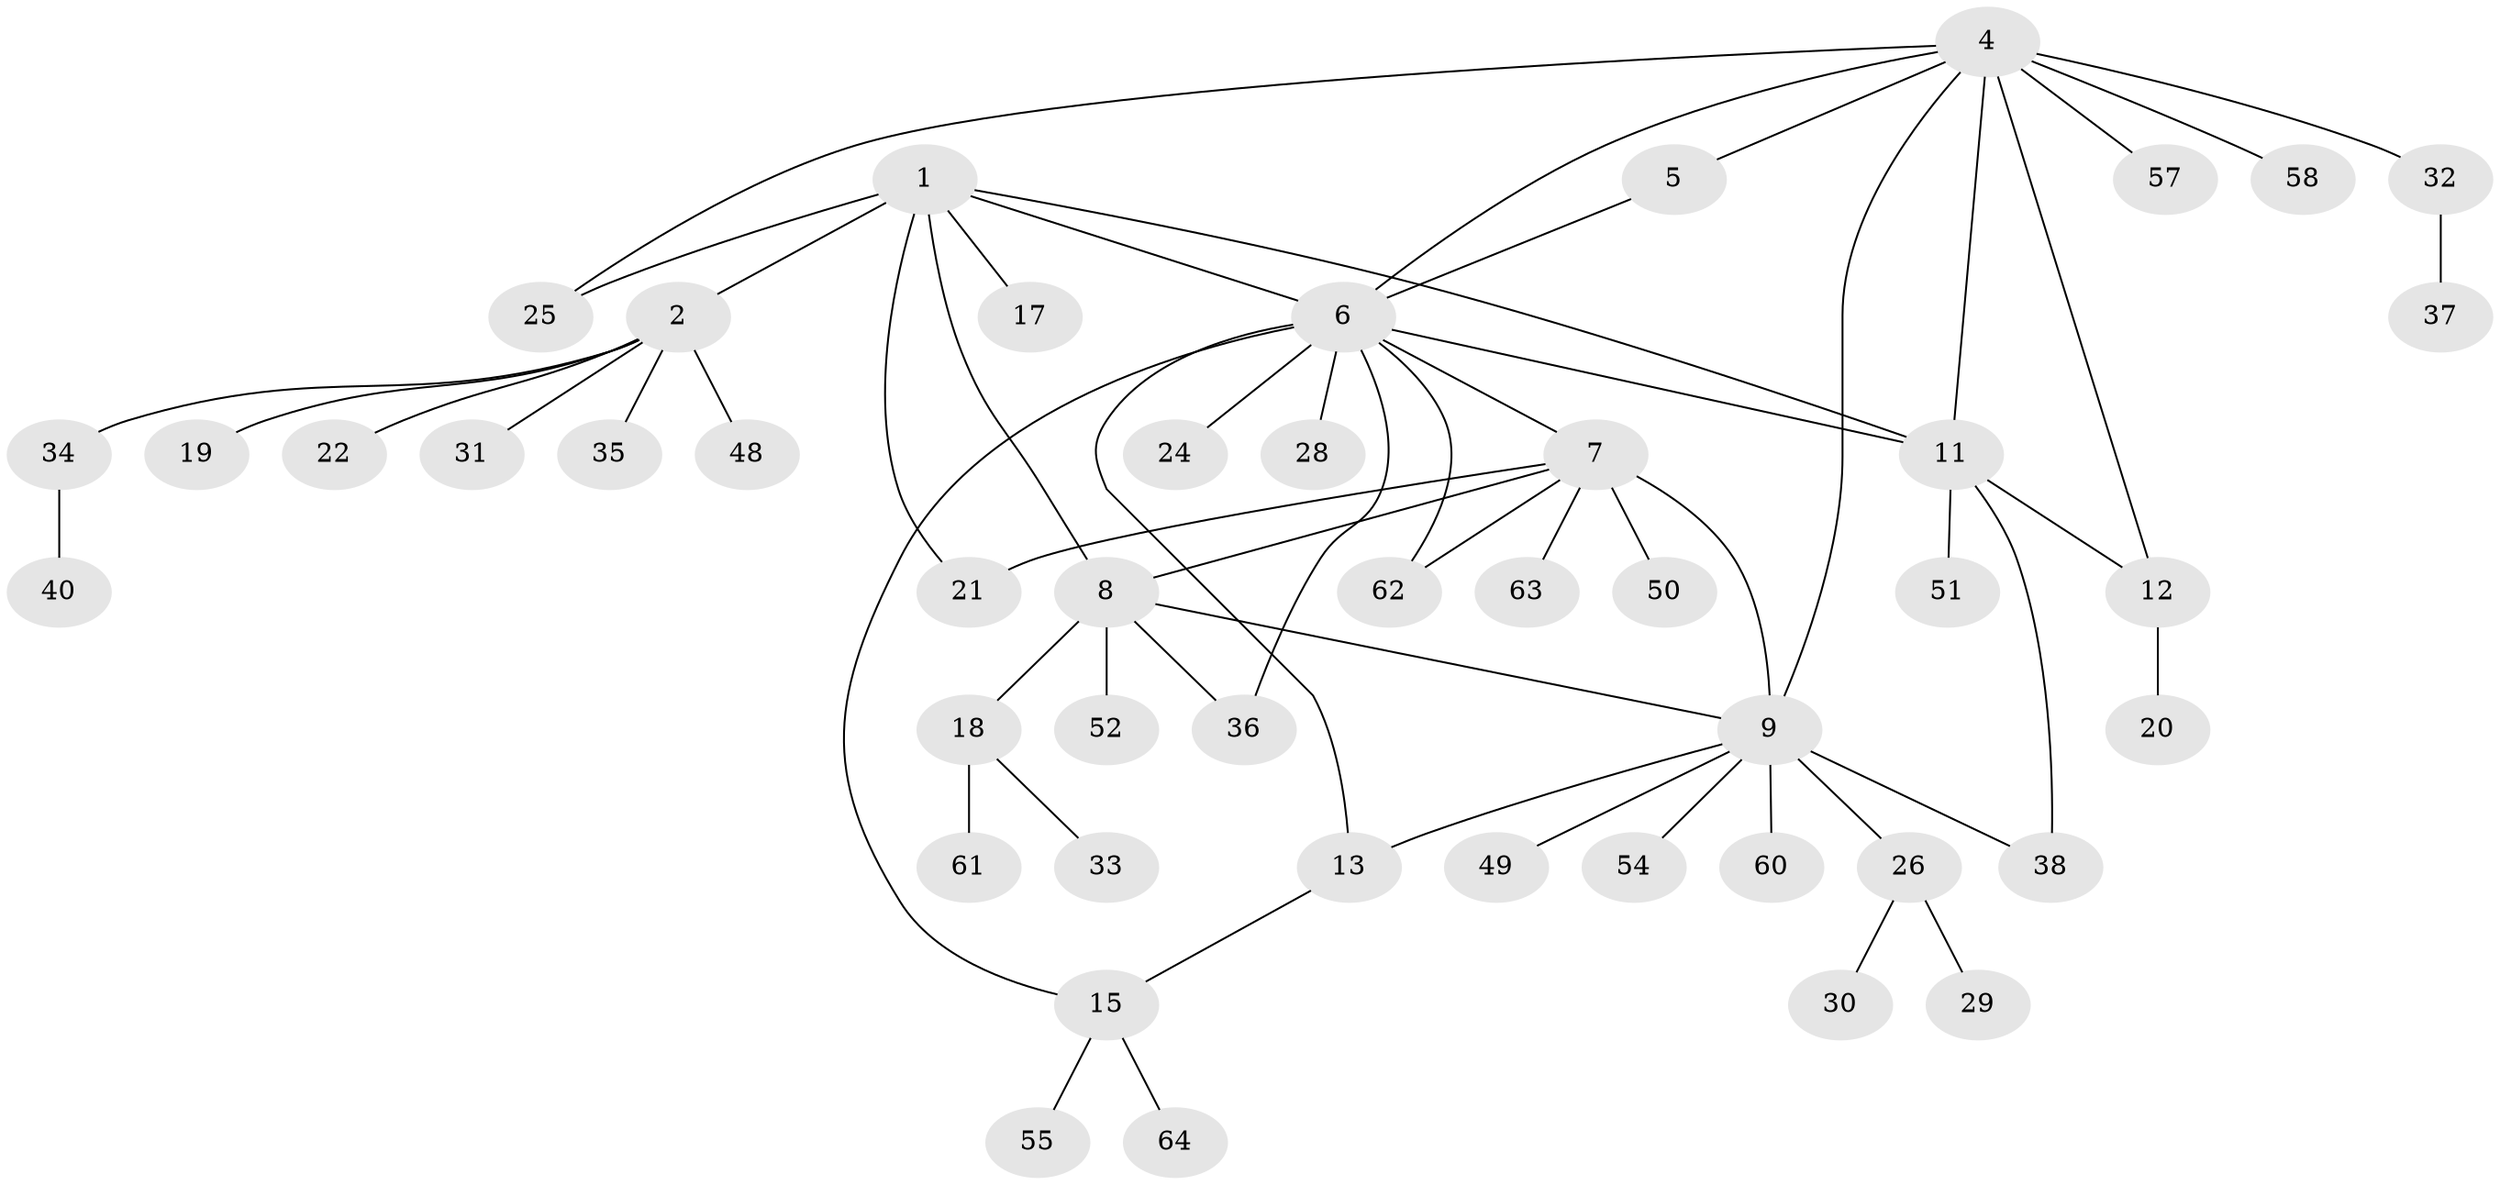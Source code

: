 // original degree distribution, {6: 0.03125, 9: 0.03125, 5: 0.046875, 2: 0.125, 7: 0.0625, 8: 0.015625, 4: 0.046875, 1: 0.578125, 3: 0.0625}
// Generated by graph-tools (version 1.1) at 2025/11/02/27/25 16:11:29]
// undirected, 47 vertices, 60 edges
graph export_dot {
graph [start="1"]
  node [color=gray90,style=filled];
  1 [super="+3"];
  2 [super="+16"];
  4 [super="+10"];
  5;
  6 [super="+14"];
  7 [super="+23"];
  8 [super="+47"];
  9 [super="+41"];
  11 [super="+39"];
  12 [super="+43"];
  13 [super="+42"];
  15 [super="+44"];
  17;
  18;
  19 [super="+45"];
  20;
  21;
  22;
  24 [super="+27"];
  25;
  26 [super="+53"];
  28;
  29;
  30;
  31;
  32 [super="+46"];
  33;
  34 [super="+59"];
  35;
  36;
  37;
  38 [super="+56"];
  40;
  48;
  49;
  50;
  51;
  52;
  54;
  55;
  57;
  58;
  60;
  61;
  62;
  63;
  64;
  1 -- 2 [weight=2];
  1 -- 6 [weight=2];
  1 -- 21;
  1 -- 25;
  1 -- 17;
  1 -- 8;
  1 -- 11;
  2 -- 19;
  2 -- 22;
  2 -- 31;
  2 -- 34;
  2 -- 35;
  2 -- 48;
  4 -- 5;
  4 -- 6;
  4 -- 32;
  4 -- 57;
  4 -- 58;
  4 -- 9;
  4 -- 11;
  4 -- 12;
  4 -- 25;
  5 -- 6;
  6 -- 7;
  6 -- 24;
  6 -- 36;
  6 -- 11;
  6 -- 28;
  6 -- 13;
  6 -- 62;
  6 -- 15;
  7 -- 8;
  7 -- 9;
  7 -- 21;
  7 -- 50;
  7 -- 62;
  7 -- 63;
  8 -- 9;
  8 -- 18;
  8 -- 36;
  8 -- 52;
  9 -- 13;
  9 -- 26;
  9 -- 38;
  9 -- 54;
  9 -- 60;
  9 -- 49;
  11 -- 12;
  11 -- 38;
  11 -- 51;
  12 -- 20;
  13 -- 15;
  15 -- 55;
  15 -- 64;
  18 -- 33;
  18 -- 61;
  26 -- 29;
  26 -- 30;
  32 -- 37;
  34 -- 40;
}
